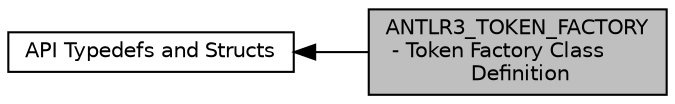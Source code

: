 digraph "ANTLR3_TOKEN_FACTORY - Token Factory Class Definition"
{
  edge [fontname="Helvetica",fontsize="10",labelfontname="Helvetica",labelfontsize="10"];
  node [fontname="Helvetica",fontsize="10",shape=record];
  rankdir=LR;
  Node1 [label="API Typedefs and Structs",height=0.2,width=0.4,color="black", fillcolor="white", style="filled",URL="$dc/d02/group__apistructures.html"];
  Node0 [label="ANTLR3_TOKEN_FACTORY\l - Token Factory Class\l Definition",height=0.2,width=0.4,color="black", fillcolor="grey75", style="filled", fontcolor="black"];
  Node1->Node0 [shape=plaintext, dir="back", style="solid"];
}
